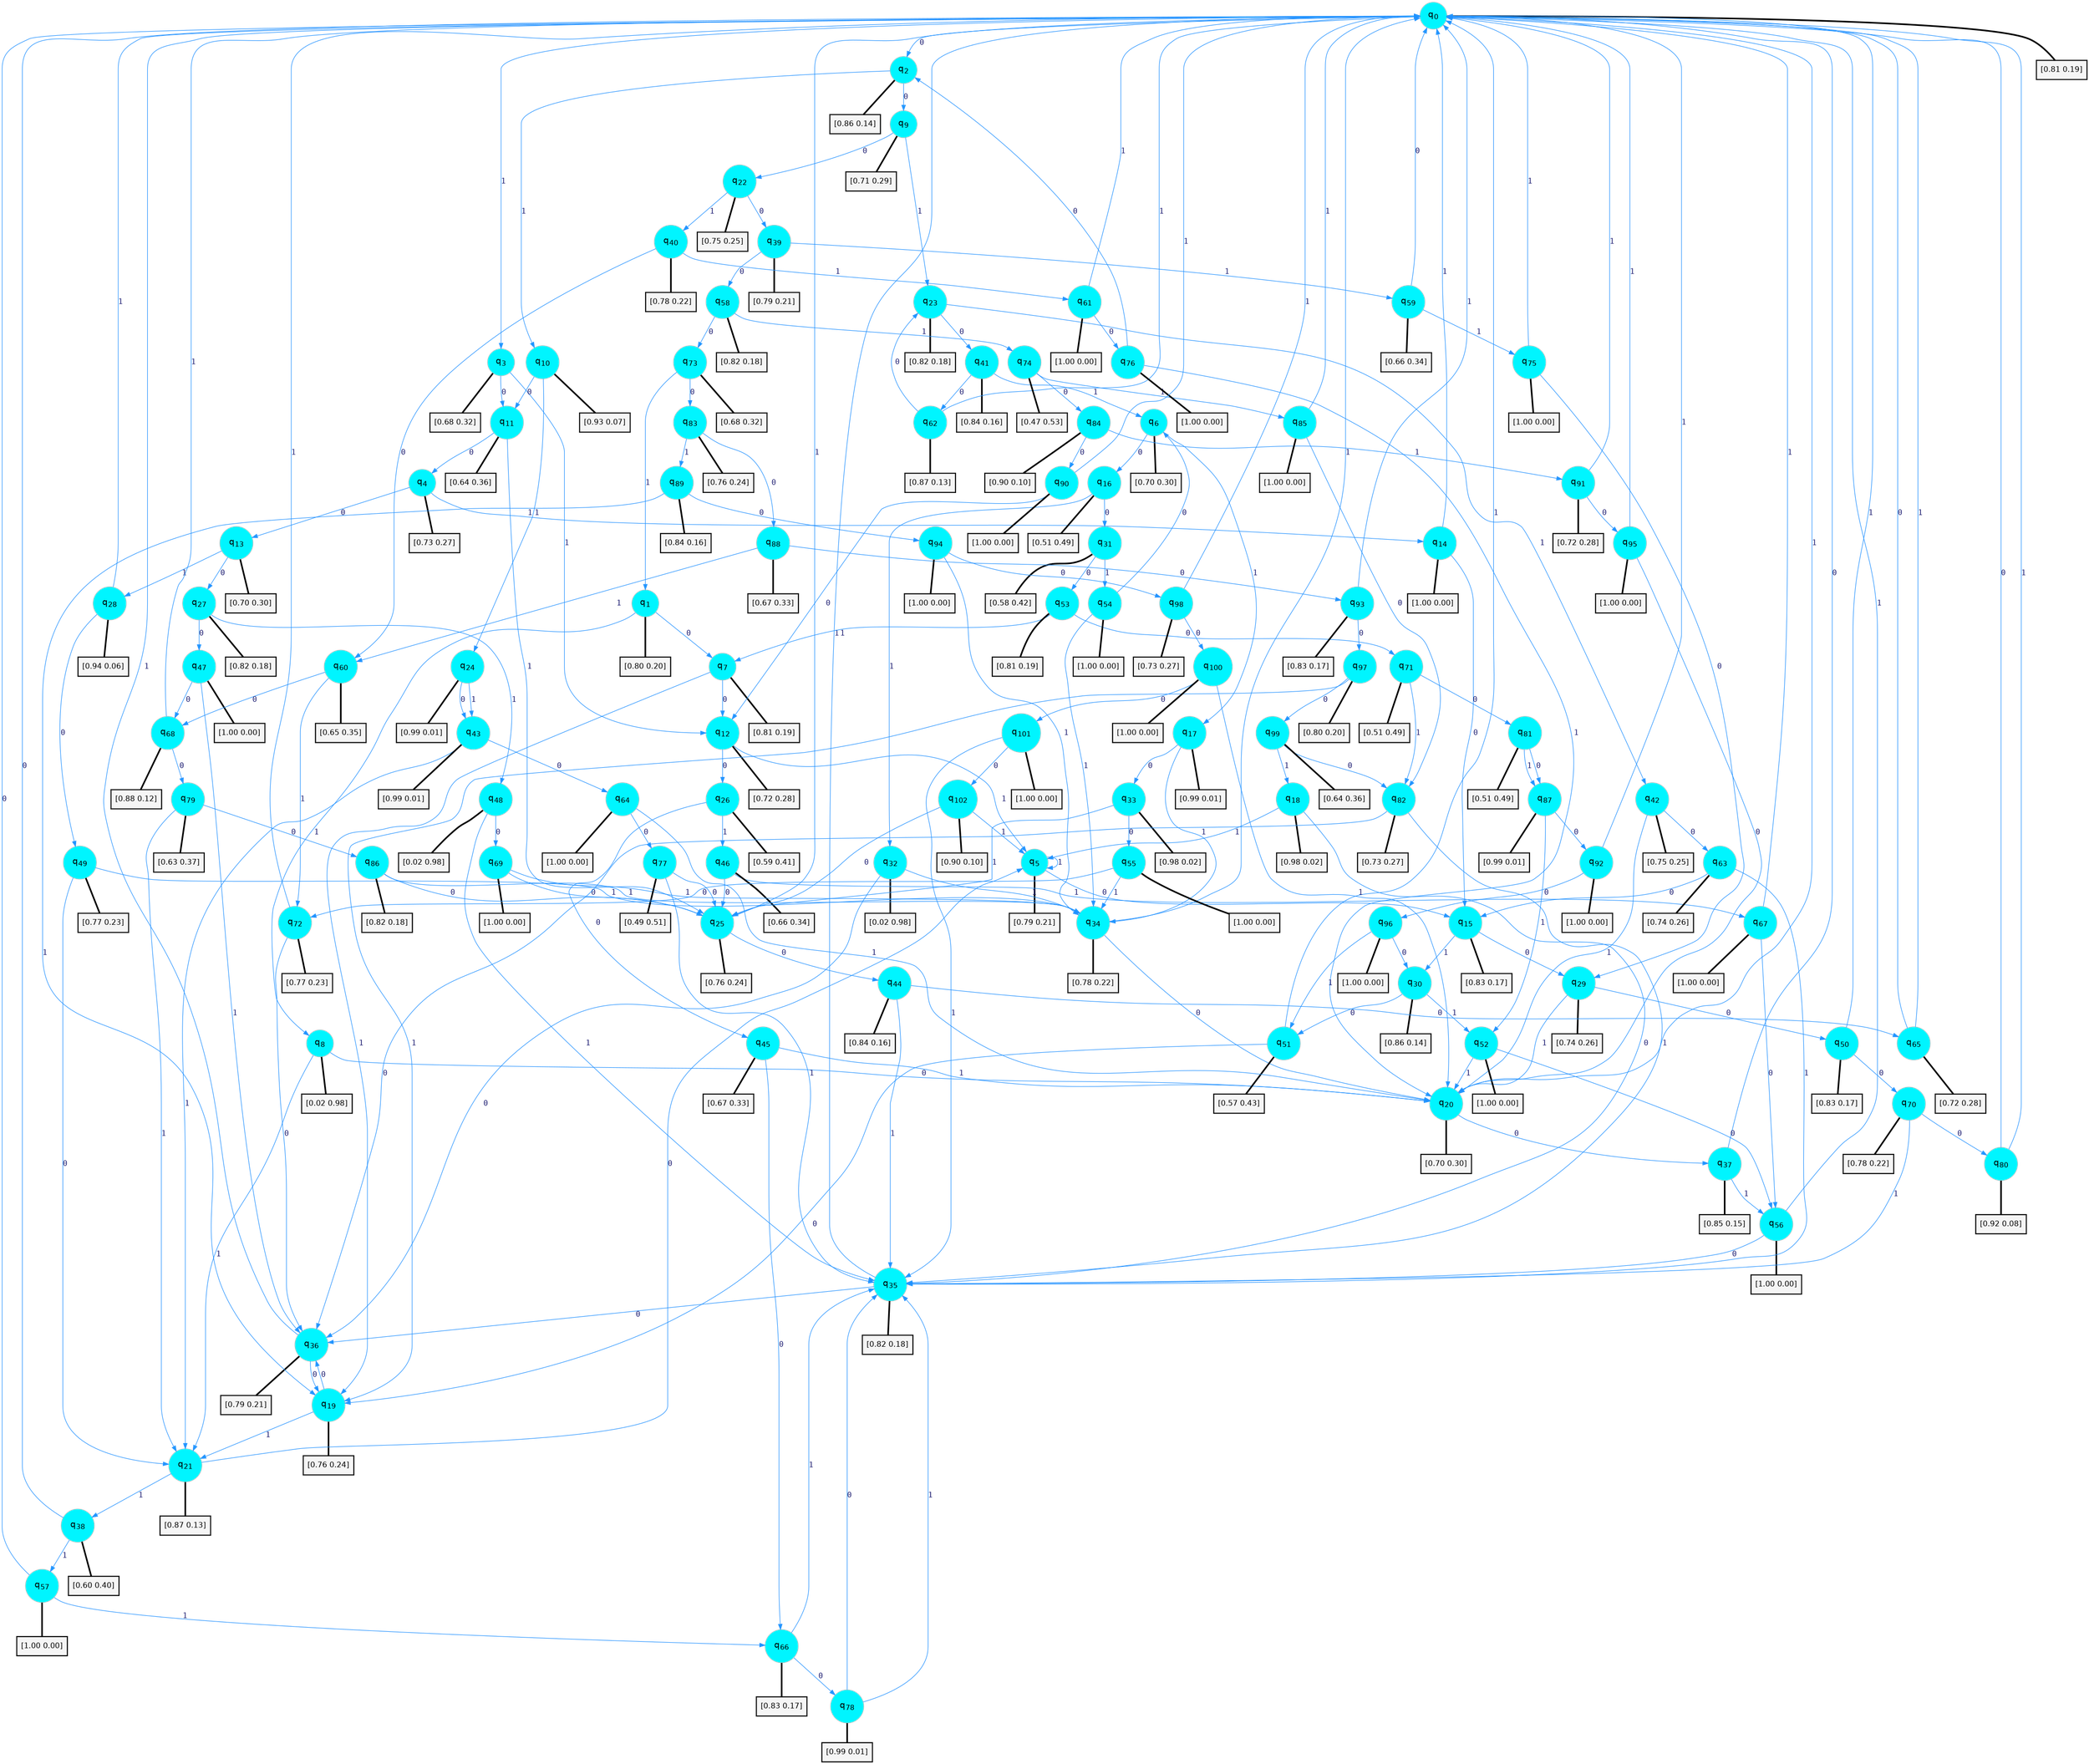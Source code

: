 digraph G {
graph [
bgcolor=transparent, dpi=300, rankdir=TD, size="40,25"];
node [
color=gray, fillcolor=turquoise1, fontcolor=black, fontname=Helvetica, fontsize=16, fontweight=bold, shape=circle, style=filled];
edge [
arrowsize=1, color=dodgerblue1, fontcolor=midnightblue, fontname=courier, fontweight=bold, penwidth=1, style=solid, weight=20];
0[label=<q<SUB>0</SUB>>];
1[label=<q<SUB>1</SUB>>];
2[label=<q<SUB>2</SUB>>];
3[label=<q<SUB>3</SUB>>];
4[label=<q<SUB>4</SUB>>];
5[label=<q<SUB>5</SUB>>];
6[label=<q<SUB>6</SUB>>];
7[label=<q<SUB>7</SUB>>];
8[label=<q<SUB>8</SUB>>];
9[label=<q<SUB>9</SUB>>];
10[label=<q<SUB>10</SUB>>];
11[label=<q<SUB>11</SUB>>];
12[label=<q<SUB>12</SUB>>];
13[label=<q<SUB>13</SUB>>];
14[label=<q<SUB>14</SUB>>];
15[label=<q<SUB>15</SUB>>];
16[label=<q<SUB>16</SUB>>];
17[label=<q<SUB>17</SUB>>];
18[label=<q<SUB>18</SUB>>];
19[label=<q<SUB>19</SUB>>];
20[label=<q<SUB>20</SUB>>];
21[label=<q<SUB>21</SUB>>];
22[label=<q<SUB>22</SUB>>];
23[label=<q<SUB>23</SUB>>];
24[label=<q<SUB>24</SUB>>];
25[label=<q<SUB>25</SUB>>];
26[label=<q<SUB>26</SUB>>];
27[label=<q<SUB>27</SUB>>];
28[label=<q<SUB>28</SUB>>];
29[label=<q<SUB>29</SUB>>];
30[label=<q<SUB>30</SUB>>];
31[label=<q<SUB>31</SUB>>];
32[label=<q<SUB>32</SUB>>];
33[label=<q<SUB>33</SUB>>];
34[label=<q<SUB>34</SUB>>];
35[label=<q<SUB>35</SUB>>];
36[label=<q<SUB>36</SUB>>];
37[label=<q<SUB>37</SUB>>];
38[label=<q<SUB>38</SUB>>];
39[label=<q<SUB>39</SUB>>];
40[label=<q<SUB>40</SUB>>];
41[label=<q<SUB>41</SUB>>];
42[label=<q<SUB>42</SUB>>];
43[label=<q<SUB>43</SUB>>];
44[label=<q<SUB>44</SUB>>];
45[label=<q<SUB>45</SUB>>];
46[label=<q<SUB>46</SUB>>];
47[label=<q<SUB>47</SUB>>];
48[label=<q<SUB>48</SUB>>];
49[label=<q<SUB>49</SUB>>];
50[label=<q<SUB>50</SUB>>];
51[label=<q<SUB>51</SUB>>];
52[label=<q<SUB>52</SUB>>];
53[label=<q<SUB>53</SUB>>];
54[label=<q<SUB>54</SUB>>];
55[label=<q<SUB>55</SUB>>];
56[label=<q<SUB>56</SUB>>];
57[label=<q<SUB>57</SUB>>];
58[label=<q<SUB>58</SUB>>];
59[label=<q<SUB>59</SUB>>];
60[label=<q<SUB>60</SUB>>];
61[label=<q<SUB>61</SUB>>];
62[label=<q<SUB>62</SUB>>];
63[label=<q<SUB>63</SUB>>];
64[label=<q<SUB>64</SUB>>];
65[label=<q<SUB>65</SUB>>];
66[label=<q<SUB>66</SUB>>];
67[label=<q<SUB>67</SUB>>];
68[label=<q<SUB>68</SUB>>];
69[label=<q<SUB>69</SUB>>];
70[label=<q<SUB>70</SUB>>];
71[label=<q<SUB>71</SUB>>];
72[label=<q<SUB>72</SUB>>];
73[label=<q<SUB>73</SUB>>];
74[label=<q<SUB>74</SUB>>];
75[label=<q<SUB>75</SUB>>];
76[label=<q<SUB>76</SUB>>];
77[label=<q<SUB>77</SUB>>];
78[label=<q<SUB>78</SUB>>];
79[label=<q<SUB>79</SUB>>];
80[label=<q<SUB>80</SUB>>];
81[label=<q<SUB>81</SUB>>];
82[label=<q<SUB>82</SUB>>];
83[label=<q<SUB>83</SUB>>];
84[label=<q<SUB>84</SUB>>];
85[label=<q<SUB>85</SUB>>];
86[label=<q<SUB>86</SUB>>];
87[label=<q<SUB>87</SUB>>];
88[label=<q<SUB>88</SUB>>];
89[label=<q<SUB>89</SUB>>];
90[label=<q<SUB>90</SUB>>];
91[label=<q<SUB>91</SUB>>];
92[label=<q<SUB>92</SUB>>];
93[label=<q<SUB>93</SUB>>];
94[label=<q<SUB>94</SUB>>];
95[label=<q<SUB>95</SUB>>];
96[label=<q<SUB>96</SUB>>];
97[label=<q<SUB>97</SUB>>];
98[label=<q<SUB>98</SUB>>];
99[label=<q<SUB>99</SUB>>];
100[label=<q<SUB>100</SUB>>];
101[label=<q<SUB>101</SUB>>];
102[label=<q<SUB>102</SUB>>];
103[label="[0.81 0.19]", shape=box,fontcolor=black, fontname=Helvetica, fontsize=14, penwidth=2, fillcolor=whitesmoke,color=black];
104[label="[0.80 0.20]", shape=box,fontcolor=black, fontname=Helvetica, fontsize=14, penwidth=2, fillcolor=whitesmoke,color=black];
105[label="[0.86 0.14]", shape=box,fontcolor=black, fontname=Helvetica, fontsize=14, penwidth=2, fillcolor=whitesmoke,color=black];
106[label="[0.68 0.32]", shape=box,fontcolor=black, fontname=Helvetica, fontsize=14, penwidth=2, fillcolor=whitesmoke,color=black];
107[label="[0.73 0.27]", shape=box,fontcolor=black, fontname=Helvetica, fontsize=14, penwidth=2, fillcolor=whitesmoke,color=black];
108[label="[0.79 0.21]", shape=box,fontcolor=black, fontname=Helvetica, fontsize=14, penwidth=2, fillcolor=whitesmoke,color=black];
109[label="[0.70 0.30]", shape=box,fontcolor=black, fontname=Helvetica, fontsize=14, penwidth=2, fillcolor=whitesmoke,color=black];
110[label="[0.81 0.19]", shape=box,fontcolor=black, fontname=Helvetica, fontsize=14, penwidth=2, fillcolor=whitesmoke,color=black];
111[label="[0.02 0.98]", shape=box,fontcolor=black, fontname=Helvetica, fontsize=14, penwidth=2, fillcolor=whitesmoke,color=black];
112[label="[0.71 0.29]", shape=box,fontcolor=black, fontname=Helvetica, fontsize=14, penwidth=2, fillcolor=whitesmoke,color=black];
113[label="[0.93 0.07]", shape=box,fontcolor=black, fontname=Helvetica, fontsize=14, penwidth=2, fillcolor=whitesmoke,color=black];
114[label="[0.64 0.36]", shape=box,fontcolor=black, fontname=Helvetica, fontsize=14, penwidth=2, fillcolor=whitesmoke,color=black];
115[label="[0.72 0.28]", shape=box,fontcolor=black, fontname=Helvetica, fontsize=14, penwidth=2, fillcolor=whitesmoke,color=black];
116[label="[0.70 0.30]", shape=box,fontcolor=black, fontname=Helvetica, fontsize=14, penwidth=2, fillcolor=whitesmoke,color=black];
117[label="[1.00 0.00]", shape=box,fontcolor=black, fontname=Helvetica, fontsize=14, penwidth=2, fillcolor=whitesmoke,color=black];
118[label="[0.83 0.17]", shape=box,fontcolor=black, fontname=Helvetica, fontsize=14, penwidth=2, fillcolor=whitesmoke,color=black];
119[label="[0.51 0.49]", shape=box,fontcolor=black, fontname=Helvetica, fontsize=14, penwidth=2, fillcolor=whitesmoke,color=black];
120[label="[0.99 0.01]", shape=box,fontcolor=black, fontname=Helvetica, fontsize=14, penwidth=2, fillcolor=whitesmoke,color=black];
121[label="[0.98 0.02]", shape=box,fontcolor=black, fontname=Helvetica, fontsize=14, penwidth=2, fillcolor=whitesmoke,color=black];
122[label="[0.76 0.24]", shape=box,fontcolor=black, fontname=Helvetica, fontsize=14, penwidth=2, fillcolor=whitesmoke,color=black];
123[label="[0.70 0.30]", shape=box,fontcolor=black, fontname=Helvetica, fontsize=14, penwidth=2, fillcolor=whitesmoke,color=black];
124[label="[0.87 0.13]", shape=box,fontcolor=black, fontname=Helvetica, fontsize=14, penwidth=2, fillcolor=whitesmoke,color=black];
125[label="[0.75 0.25]", shape=box,fontcolor=black, fontname=Helvetica, fontsize=14, penwidth=2, fillcolor=whitesmoke,color=black];
126[label="[0.82 0.18]", shape=box,fontcolor=black, fontname=Helvetica, fontsize=14, penwidth=2, fillcolor=whitesmoke,color=black];
127[label="[0.99 0.01]", shape=box,fontcolor=black, fontname=Helvetica, fontsize=14, penwidth=2, fillcolor=whitesmoke,color=black];
128[label="[0.76 0.24]", shape=box,fontcolor=black, fontname=Helvetica, fontsize=14, penwidth=2, fillcolor=whitesmoke,color=black];
129[label="[0.59 0.41]", shape=box,fontcolor=black, fontname=Helvetica, fontsize=14, penwidth=2, fillcolor=whitesmoke,color=black];
130[label="[0.82 0.18]", shape=box,fontcolor=black, fontname=Helvetica, fontsize=14, penwidth=2, fillcolor=whitesmoke,color=black];
131[label="[0.94 0.06]", shape=box,fontcolor=black, fontname=Helvetica, fontsize=14, penwidth=2, fillcolor=whitesmoke,color=black];
132[label="[0.74 0.26]", shape=box,fontcolor=black, fontname=Helvetica, fontsize=14, penwidth=2, fillcolor=whitesmoke,color=black];
133[label="[0.86 0.14]", shape=box,fontcolor=black, fontname=Helvetica, fontsize=14, penwidth=2, fillcolor=whitesmoke,color=black];
134[label="[0.58 0.42]", shape=box,fontcolor=black, fontname=Helvetica, fontsize=14, penwidth=2, fillcolor=whitesmoke,color=black];
135[label="[0.02 0.98]", shape=box,fontcolor=black, fontname=Helvetica, fontsize=14, penwidth=2, fillcolor=whitesmoke,color=black];
136[label="[0.98 0.02]", shape=box,fontcolor=black, fontname=Helvetica, fontsize=14, penwidth=2, fillcolor=whitesmoke,color=black];
137[label="[0.78 0.22]", shape=box,fontcolor=black, fontname=Helvetica, fontsize=14, penwidth=2, fillcolor=whitesmoke,color=black];
138[label="[0.82 0.18]", shape=box,fontcolor=black, fontname=Helvetica, fontsize=14, penwidth=2, fillcolor=whitesmoke,color=black];
139[label="[0.79 0.21]", shape=box,fontcolor=black, fontname=Helvetica, fontsize=14, penwidth=2, fillcolor=whitesmoke,color=black];
140[label="[0.85 0.15]", shape=box,fontcolor=black, fontname=Helvetica, fontsize=14, penwidth=2, fillcolor=whitesmoke,color=black];
141[label="[0.60 0.40]", shape=box,fontcolor=black, fontname=Helvetica, fontsize=14, penwidth=2, fillcolor=whitesmoke,color=black];
142[label="[0.79 0.21]", shape=box,fontcolor=black, fontname=Helvetica, fontsize=14, penwidth=2, fillcolor=whitesmoke,color=black];
143[label="[0.78 0.22]", shape=box,fontcolor=black, fontname=Helvetica, fontsize=14, penwidth=2, fillcolor=whitesmoke,color=black];
144[label="[0.84 0.16]", shape=box,fontcolor=black, fontname=Helvetica, fontsize=14, penwidth=2, fillcolor=whitesmoke,color=black];
145[label="[0.75 0.25]", shape=box,fontcolor=black, fontname=Helvetica, fontsize=14, penwidth=2, fillcolor=whitesmoke,color=black];
146[label="[0.99 0.01]", shape=box,fontcolor=black, fontname=Helvetica, fontsize=14, penwidth=2, fillcolor=whitesmoke,color=black];
147[label="[0.84 0.16]", shape=box,fontcolor=black, fontname=Helvetica, fontsize=14, penwidth=2, fillcolor=whitesmoke,color=black];
148[label="[0.67 0.33]", shape=box,fontcolor=black, fontname=Helvetica, fontsize=14, penwidth=2, fillcolor=whitesmoke,color=black];
149[label="[0.66 0.34]", shape=box,fontcolor=black, fontname=Helvetica, fontsize=14, penwidth=2, fillcolor=whitesmoke,color=black];
150[label="[1.00 0.00]", shape=box,fontcolor=black, fontname=Helvetica, fontsize=14, penwidth=2, fillcolor=whitesmoke,color=black];
151[label="[0.02 0.98]", shape=box,fontcolor=black, fontname=Helvetica, fontsize=14, penwidth=2, fillcolor=whitesmoke,color=black];
152[label="[0.77 0.23]", shape=box,fontcolor=black, fontname=Helvetica, fontsize=14, penwidth=2, fillcolor=whitesmoke,color=black];
153[label="[0.83 0.17]", shape=box,fontcolor=black, fontname=Helvetica, fontsize=14, penwidth=2, fillcolor=whitesmoke,color=black];
154[label="[0.57 0.43]", shape=box,fontcolor=black, fontname=Helvetica, fontsize=14, penwidth=2, fillcolor=whitesmoke,color=black];
155[label="[1.00 0.00]", shape=box,fontcolor=black, fontname=Helvetica, fontsize=14, penwidth=2, fillcolor=whitesmoke,color=black];
156[label="[0.81 0.19]", shape=box,fontcolor=black, fontname=Helvetica, fontsize=14, penwidth=2, fillcolor=whitesmoke,color=black];
157[label="[1.00 0.00]", shape=box,fontcolor=black, fontname=Helvetica, fontsize=14, penwidth=2, fillcolor=whitesmoke,color=black];
158[label="[1.00 0.00]", shape=box,fontcolor=black, fontname=Helvetica, fontsize=14, penwidth=2, fillcolor=whitesmoke,color=black];
159[label="[1.00 0.00]", shape=box,fontcolor=black, fontname=Helvetica, fontsize=14, penwidth=2, fillcolor=whitesmoke,color=black];
160[label="[1.00 0.00]", shape=box,fontcolor=black, fontname=Helvetica, fontsize=14, penwidth=2, fillcolor=whitesmoke,color=black];
161[label="[0.82 0.18]", shape=box,fontcolor=black, fontname=Helvetica, fontsize=14, penwidth=2, fillcolor=whitesmoke,color=black];
162[label="[0.66 0.34]", shape=box,fontcolor=black, fontname=Helvetica, fontsize=14, penwidth=2, fillcolor=whitesmoke,color=black];
163[label="[0.65 0.35]", shape=box,fontcolor=black, fontname=Helvetica, fontsize=14, penwidth=2, fillcolor=whitesmoke,color=black];
164[label="[1.00 0.00]", shape=box,fontcolor=black, fontname=Helvetica, fontsize=14, penwidth=2, fillcolor=whitesmoke,color=black];
165[label="[0.87 0.13]", shape=box,fontcolor=black, fontname=Helvetica, fontsize=14, penwidth=2, fillcolor=whitesmoke,color=black];
166[label="[0.74 0.26]", shape=box,fontcolor=black, fontname=Helvetica, fontsize=14, penwidth=2, fillcolor=whitesmoke,color=black];
167[label="[1.00 0.00]", shape=box,fontcolor=black, fontname=Helvetica, fontsize=14, penwidth=2, fillcolor=whitesmoke,color=black];
168[label="[0.72 0.28]", shape=box,fontcolor=black, fontname=Helvetica, fontsize=14, penwidth=2, fillcolor=whitesmoke,color=black];
169[label="[0.83 0.17]", shape=box,fontcolor=black, fontname=Helvetica, fontsize=14, penwidth=2, fillcolor=whitesmoke,color=black];
170[label="[1.00 0.00]", shape=box,fontcolor=black, fontname=Helvetica, fontsize=14, penwidth=2, fillcolor=whitesmoke,color=black];
171[label="[0.88 0.12]", shape=box,fontcolor=black, fontname=Helvetica, fontsize=14, penwidth=2, fillcolor=whitesmoke,color=black];
172[label="[1.00 0.00]", shape=box,fontcolor=black, fontname=Helvetica, fontsize=14, penwidth=2, fillcolor=whitesmoke,color=black];
173[label="[0.78 0.22]", shape=box,fontcolor=black, fontname=Helvetica, fontsize=14, penwidth=2, fillcolor=whitesmoke,color=black];
174[label="[0.51 0.49]", shape=box,fontcolor=black, fontname=Helvetica, fontsize=14, penwidth=2, fillcolor=whitesmoke,color=black];
175[label="[0.77 0.23]", shape=box,fontcolor=black, fontname=Helvetica, fontsize=14, penwidth=2, fillcolor=whitesmoke,color=black];
176[label="[0.68 0.32]", shape=box,fontcolor=black, fontname=Helvetica, fontsize=14, penwidth=2, fillcolor=whitesmoke,color=black];
177[label="[0.47 0.53]", shape=box,fontcolor=black, fontname=Helvetica, fontsize=14, penwidth=2, fillcolor=whitesmoke,color=black];
178[label="[1.00 0.00]", shape=box,fontcolor=black, fontname=Helvetica, fontsize=14, penwidth=2, fillcolor=whitesmoke,color=black];
179[label="[1.00 0.00]", shape=box,fontcolor=black, fontname=Helvetica, fontsize=14, penwidth=2, fillcolor=whitesmoke,color=black];
180[label="[0.49 0.51]", shape=box,fontcolor=black, fontname=Helvetica, fontsize=14, penwidth=2, fillcolor=whitesmoke,color=black];
181[label="[0.99 0.01]", shape=box,fontcolor=black, fontname=Helvetica, fontsize=14, penwidth=2, fillcolor=whitesmoke,color=black];
182[label="[0.63 0.37]", shape=box,fontcolor=black, fontname=Helvetica, fontsize=14, penwidth=2, fillcolor=whitesmoke,color=black];
183[label="[0.92 0.08]", shape=box,fontcolor=black, fontname=Helvetica, fontsize=14, penwidth=2, fillcolor=whitesmoke,color=black];
184[label="[0.51 0.49]", shape=box,fontcolor=black, fontname=Helvetica, fontsize=14, penwidth=2, fillcolor=whitesmoke,color=black];
185[label="[0.73 0.27]", shape=box,fontcolor=black, fontname=Helvetica, fontsize=14, penwidth=2, fillcolor=whitesmoke,color=black];
186[label="[0.76 0.24]", shape=box,fontcolor=black, fontname=Helvetica, fontsize=14, penwidth=2, fillcolor=whitesmoke,color=black];
187[label="[0.90 0.10]", shape=box,fontcolor=black, fontname=Helvetica, fontsize=14, penwidth=2, fillcolor=whitesmoke,color=black];
188[label="[1.00 0.00]", shape=box,fontcolor=black, fontname=Helvetica, fontsize=14, penwidth=2, fillcolor=whitesmoke,color=black];
189[label="[0.82 0.18]", shape=box,fontcolor=black, fontname=Helvetica, fontsize=14, penwidth=2, fillcolor=whitesmoke,color=black];
190[label="[0.99 0.01]", shape=box,fontcolor=black, fontname=Helvetica, fontsize=14, penwidth=2, fillcolor=whitesmoke,color=black];
191[label="[0.67 0.33]", shape=box,fontcolor=black, fontname=Helvetica, fontsize=14, penwidth=2, fillcolor=whitesmoke,color=black];
192[label="[0.84 0.16]", shape=box,fontcolor=black, fontname=Helvetica, fontsize=14, penwidth=2, fillcolor=whitesmoke,color=black];
193[label="[1.00 0.00]", shape=box,fontcolor=black, fontname=Helvetica, fontsize=14, penwidth=2, fillcolor=whitesmoke,color=black];
194[label="[0.72 0.28]", shape=box,fontcolor=black, fontname=Helvetica, fontsize=14, penwidth=2, fillcolor=whitesmoke,color=black];
195[label="[1.00 0.00]", shape=box,fontcolor=black, fontname=Helvetica, fontsize=14, penwidth=2, fillcolor=whitesmoke,color=black];
196[label="[0.83 0.17]", shape=box,fontcolor=black, fontname=Helvetica, fontsize=14, penwidth=2, fillcolor=whitesmoke,color=black];
197[label="[1.00 0.00]", shape=box,fontcolor=black, fontname=Helvetica, fontsize=14, penwidth=2, fillcolor=whitesmoke,color=black];
198[label="[1.00 0.00]", shape=box,fontcolor=black, fontname=Helvetica, fontsize=14, penwidth=2, fillcolor=whitesmoke,color=black];
199[label="[1.00 0.00]", shape=box,fontcolor=black, fontname=Helvetica, fontsize=14, penwidth=2, fillcolor=whitesmoke,color=black];
200[label="[0.80 0.20]", shape=box,fontcolor=black, fontname=Helvetica, fontsize=14, penwidth=2, fillcolor=whitesmoke,color=black];
201[label="[0.73 0.27]", shape=box,fontcolor=black, fontname=Helvetica, fontsize=14, penwidth=2, fillcolor=whitesmoke,color=black];
202[label="[0.64 0.36]", shape=box,fontcolor=black, fontname=Helvetica, fontsize=14, penwidth=2, fillcolor=whitesmoke,color=black];
203[label="[1.00 0.00]", shape=box,fontcolor=black, fontname=Helvetica, fontsize=14, penwidth=2, fillcolor=whitesmoke,color=black];
204[label="[1.00 0.00]", shape=box,fontcolor=black, fontname=Helvetica, fontsize=14, penwidth=2, fillcolor=whitesmoke,color=black];
205[label="[0.90 0.10]", shape=box,fontcolor=black, fontname=Helvetica, fontsize=14, penwidth=2, fillcolor=whitesmoke,color=black];
0->2 [label=0];
0->3 [label=1];
0->103 [arrowhead=none, penwidth=3,color=black];
1->7 [label=0];
1->8 [label=1];
1->104 [arrowhead=none, penwidth=3,color=black];
2->9 [label=0];
2->10 [label=1];
2->105 [arrowhead=none, penwidth=3,color=black];
3->11 [label=0];
3->12 [label=1];
3->106 [arrowhead=none, penwidth=3,color=black];
4->13 [label=0];
4->14 [label=1];
4->107 [arrowhead=none, penwidth=3,color=black];
5->15 [label=0];
5->5 [label=1];
5->108 [arrowhead=none, penwidth=3,color=black];
6->16 [label=0];
6->17 [label=1];
6->109 [arrowhead=none, penwidth=3,color=black];
7->12 [label=0];
7->19 [label=1];
7->110 [arrowhead=none, penwidth=3,color=black];
8->20 [label=0];
8->21 [label=1];
8->111 [arrowhead=none, penwidth=3,color=black];
9->22 [label=0];
9->23 [label=1];
9->112 [arrowhead=none, penwidth=3,color=black];
10->11 [label=0];
10->24 [label=1];
10->113 [arrowhead=none, penwidth=3,color=black];
11->4 [label=0];
11->25 [label=1];
11->114 [arrowhead=none, penwidth=3,color=black];
12->26 [label=0];
12->5 [label=1];
12->115 [arrowhead=none, penwidth=3,color=black];
13->27 [label=0];
13->28 [label=1];
13->116 [arrowhead=none, penwidth=3,color=black];
14->15 [label=0];
14->0 [label=1];
14->117 [arrowhead=none, penwidth=3,color=black];
15->29 [label=0];
15->30 [label=1];
15->118 [arrowhead=none, penwidth=3,color=black];
16->31 [label=0];
16->32 [label=1];
16->119 [arrowhead=none, penwidth=3,color=black];
17->33 [label=0];
17->34 [label=1];
17->120 [arrowhead=none, penwidth=3,color=black];
18->35 [label=0];
18->5 [label=1];
18->121 [arrowhead=none, penwidth=3,color=black];
19->36 [label=0];
19->21 [label=1];
19->122 [arrowhead=none, penwidth=3,color=black];
20->37 [label=0];
20->0 [label=1];
20->123 [arrowhead=none, penwidth=3,color=black];
21->5 [label=0];
21->38 [label=1];
21->124 [arrowhead=none, penwidth=3,color=black];
22->39 [label=0];
22->40 [label=1];
22->125 [arrowhead=none, penwidth=3,color=black];
23->41 [label=0];
23->42 [label=1];
23->126 [arrowhead=none, penwidth=3,color=black];
24->43 [label=0];
24->43 [label=1];
24->127 [arrowhead=none, penwidth=3,color=black];
25->44 [label=0];
25->0 [label=1];
25->128 [arrowhead=none, penwidth=3,color=black];
26->45 [label=0];
26->46 [label=1];
26->129 [arrowhead=none, penwidth=3,color=black];
27->47 [label=0];
27->48 [label=1];
27->130 [arrowhead=none, penwidth=3,color=black];
28->49 [label=0];
28->0 [label=1];
28->131 [arrowhead=none, penwidth=3,color=black];
29->50 [label=0];
29->20 [label=1];
29->132 [arrowhead=none, penwidth=3,color=black];
30->51 [label=0];
30->52 [label=1];
30->133 [arrowhead=none, penwidth=3,color=black];
31->53 [label=0];
31->54 [label=1];
31->134 [arrowhead=none, penwidth=3,color=black];
32->36 [label=0];
32->34 [label=1];
32->135 [arrowhead=none, penwidth=3,color=black];
33->55 [label=0];
33->25 [label=1];
33->136 [arrowhead=none, penwidth=3,color=black];
34->20 [label=0];
34->0 [label=1];
34->137 [arrowhead=none, penwidth=3,color=black];
35->36 [label=0];
35->0 [label=1];
35->138 [arrowhead=none, penwidth=3,color=black];
36->19 [label=0];
36->0 [label=1];
36->139 [arrowhead=none, penwidth=3,color=black];
37->0 [label=0];
37->56 [label=1];
37->140 [arrowhead=none, penwidth=3,color=black];
38->0 [label=0];
38->57 [label=1];
38->141 [arrowhead=none, penwidth=3,color=black];
39->58 [label=0];
39->59 [label=1];
39->142 [arrowhead=none, penwidth=3,color=black];
40->60 [label=0];
40->61 [label=1];
40->143 [arrowhead=none, penwidth=3,color=black];
41->62 [label=0];
41->6 [label=1];
41->144 [arrowhead=none, penwidth=3,color=black];
42->63 [label=0];
42->20 [label=1];
42->145 [arrowhead=none, penwidth=3,color=black];
43->64 [label=0];
43->21 [label=1];
43->146 [arrowhead=none, penwidth=3,color=black];
44->65 [label=0];
44->35 [label=1];
44->147 [arrowhead=none, penwidth=3,color=black];
45->66 [label=0];
45->20 [label=1];
45->148 [arrowhead=none, penwidth=3,color=black];
46->25 [label=0];
46->67 [label=1];
46->149 [arrowhead=none, penwidth=3,color=black];
47->68 [label=0];
47->36 [label=1];
47->150 [arrowhead=none, penwidth=3,color=black];
48->69 [label=0];
48->35 [label=1];
48->151 [arrowhead=none, penwidth=3,color=black];
49->21 [label=0];
49->34 [label=1];
49->152 [arrowhead=none, penwidth=3,color=black];
50->70 [label=0];
50->0 [label=1];
50->153 [arrowhead=none, penwidth=3,color=black];
51->19 [label=0];
51->0 [label=1];
51->154 [arrowhead=none, penwidth=3,color=black];
52->56 [label=0];
52->20 [label=1];
52->155 [arrowhead=none, penwidth=3,color=black];
53->71 [label=0];
53->7 [label=1];
53->156 [arrowhead=none, penwidth=3,color=black];
54->6 [label=0];
54->34 [label=1];
54->157 [arrowhead=none, penwidth=3,color=black];
55->72 [label=0];
55->34 [label=1];
55->158 [arrowhead=none, penwidth=3,color=black];
56->35 [label=0];
56->0 [label=1];
56->159 [arrowhead=none, penwidth=3,color=black];
57->0 [label=0];
57->66 [label=1];
57->160 [arrowhead=none, penwidth=3,color=black];
58->73 [label=0];
58->74 [label=1];
58->161 [arrowhead=none, penwidth=3,color=black];
59->0 [label=0];
59->75 [label=1];
59->162 [arrowhead=none, penwidth=3,color=black];
60->68 [label=0];
60->72 [label=1];
60->163 [arrowhead=none, penwidth=3,color=black];
61->76 [label=0];
61->0 [label=1];
61->164 [arrowhead=none, penwidth=3,color=black];
62->23 [label=0];
62->0 [label=1];
62->165 [arrowhead=none, penwidth=3,color=black];
63->15 [label=0];
63->35 [label=1];
63->166 [arrowhead=none, penwidth=3,color=black];
64->77 [label=0];
64->20 [label=1];
64->167 [arrowhead=none, penwidth=3,color=black];
65->0 [label=0];
65->0 [label=1];
65->168 [arrowhead=none, penwidth=3,color=black];
66->78 [label=0];
66->35 [label=1];
66->169 [arrowhead=none, penwidth=3,color=black];
67->56 [label=0];
67->0 [label=1];
67->170 [arrowhead=none, penwidth=3,color=black];
68->79 [label=0];
68->0 [label=1];
68->171 [arrowhead=none, penwidth=3,color=black];
69->25 [label=0];
69->34 [label=1];
69->172 [arrowhead=none, penwidth=3,color=black];
70->80 [label=0];
70->35 [label=1];
70->173 [arrowhead=none, penwidth=3,color=black];
71->81 [label=0];
71->82 [label=1];
71->174 [arrowhead=none, penwidth=3,color=black];
72->36 [label=0];
72->0 [label=1];
72->175 [arrowhead=none, penwidth=3,color=black];
73->83 [label=0];
73->1 [label=1];
73->176 [arrowhead=none, penwidth=3,color=black];
74->84 [label=0];
74->85 [label=1];
74->177 [arrowhead=none, penwidth=3,color=black];
75->29 [label=0];
75->0 [label=1];
75->178 [arrowhead=none, penwidth=3,color=black];
76->2 [label=0];
76->20 [label=1];
76->179 [arrowhead=none, penwidth=3,color=black];
77->25 [label=0];
77->35 [label=1];
77->180 [arrowhead=none, penwidth=3,color=black];
78->35 [label=0];
78->35 [label=1];
78->181 [arrowhead=none, penwidth=3,color=black];
79->86 [label=0];
79->21 [label=1];
79->182 [arrowhead=none, penwidth=3,color=black];
80->0 [label=0];
80->0 [label=1];
80->183 [arrowhead=none, penwidth=3,color=black];
81->87 [label=0];
81->87 [label=1];
81->184 [arrowhead=none, penwidth=3,color=black];
82->36 [label=0];
82->35 [label=1];
82->185 [arrowhead=none, penwidth=3,color=black];
83->88 [label=0];
83->89 [label=1];
83->186 [arrowhead=none, penwidth=3,color=black];
84->90 [label=0];
84->91 [label=1];
84->187 [arrowhead=none, penwidth=3,color=black];
85->82 [label=0];
85->0 [label=1];
85->188 [arrowhead=none, penwidth=3,color=black];
86->25 [label=0];
86->34 [label=1];
86->189 [arrowhead=none, penwidth=3,color=black];
87->92 [label=0];
87->52 [label=1];
87->190 [arrowhead=none, penwidth=3,color=black];
88->93 [label=0];
88->60 [label=1];
88->191 [arrowhead=none, penwidth=3,color=black];
89->94 [label=0];
89->19 [label=1];
89->192 [arrowhead=none, penwidth=3,color=black];
90->12 [label=0];
90->0 [label=1];
90->193 [arrowhead=none, penwidth=3,color=black];
91->95 [label=0];
91->0 [label=1];
91->194 [arrowhead=none, penwidth=3,color=black];
92->96 [label=0];
92->0 [label=1];
92->195 [arrowhead=none, penwidth=3,color=black];
93->97 [label=0];
93->0 [label=1];
93->196 [arrowhead=none, penwidth=3,color=black];
94->98 [label=0];
94->34 [label=1];
94->197 [arrowhead=none, penwidth=3,color=black];
95->20 [label=0];
95->0 [label=1];
95->198 [arrowhead=none, penwidth=3,color=black];
96->30 [label=0];
96->51 [label=1];
96->199 [arrowhead=none, penwidth=3,color=black];
97->99 [label=0];
97->19 [label=1];
97->200 [arrowhead=none, penwidth=3,color=black];
98->100 [label=0];
98->0 [label=1];
98->201 [arrowhead=none, penwidth=3,color=black];
99->82 [label=0];
99->18 [label=1];
99->202 [arrowhead=none, penwidth=3,color=black];
100->101 [label=0];
100->20 [label=1];
100->203 [arrowhead=none, penwidth=3,color=black];
101->102 [label=0];
101->35 [label=1];
101->204 [arrowhead=none, penwidth=3,color=black];
102->25 [label=0];
102->5 [label=1];
102->205 [arrowhead=none, penwidth=3,color=black];
}
